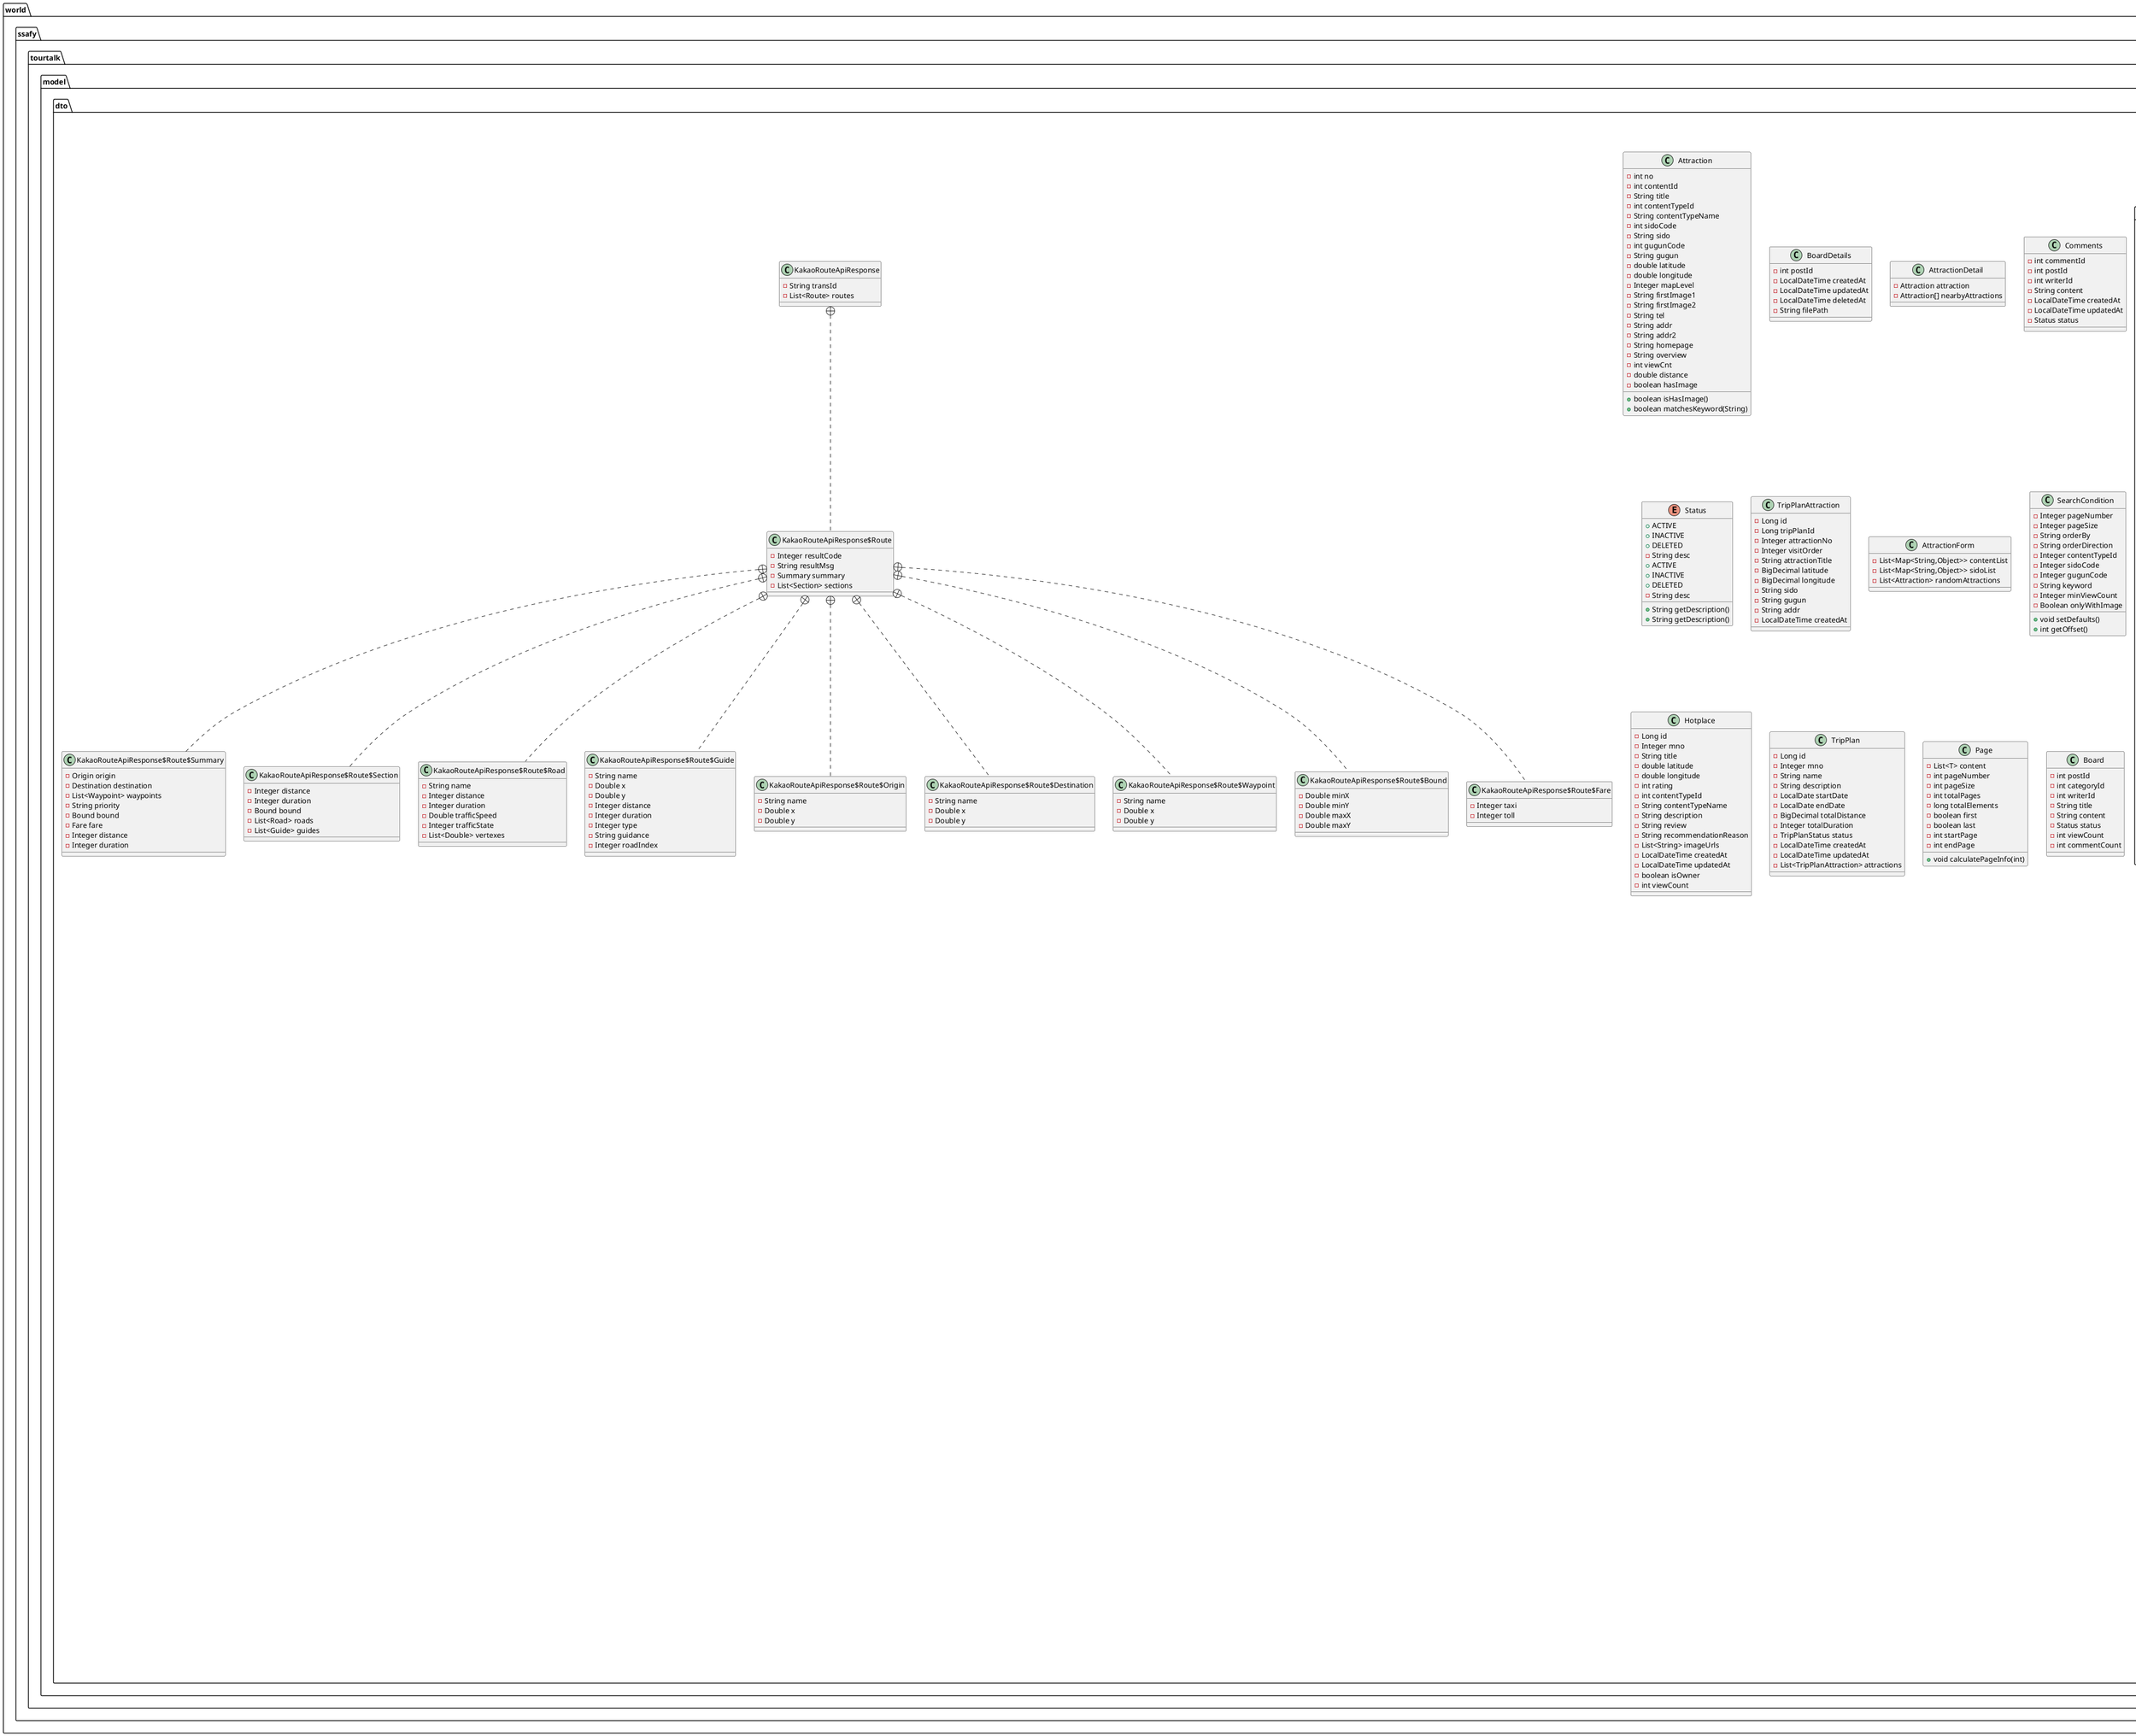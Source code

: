 @startuml
class world.ssafy.tourtalk.model.dto.response.TourBookingResponse {
- int bookingId
- int mno
- int productId
- String title
- LocalDate startDate
- String curatorNickname
- LocalTime time
- LocalDateTime reservedAt
- int participantCount
- int totalPrice
- String paymentMethod
- PaymentStatus paymentStatus
- BookingStatus status
- LocalDateTime cancelledAt
}

class world.ssafy.tourtalk.model.dto.Attraction {
- int no
- int contentId
- String title
- int contentTypeId
- String contentTypeName
- int sidoCode
- String sido
- int gugunCode
- String gugun
- double latitude
- double longitude
- Integer mapLevel
- String firstImage1
- String firstImage2
- String tel
- String addr
- String addr2
- String homepage
- String overview
- int viewCnt
- double distance
- boolean hasImage
+ boolean isHasImage()
+ boolean matchesKeyword(String)
}


class world.ssafy.tourtalk.model.dto.BoardDetails {
- int postId
- LocalDateTime createdAt
- LocalDateTime updatedAt
- LocalDateTime deletedAt
- String filePath
}

enum world.ssafy.tourtalk.model.dto.enums.Role {
+  USER
+  CURATOR
+  ADMIN
- String desc
+ String getDesc()
+ {static} Role from(String)
}


class world.ssafy.tourtalk.model.dto.request.TourBookingRequest {
- int mno
- int productId
- LocalTime time
- int participantCount
- int totalPrice
- String paymentMethod
- PaymentStatus paymentStatus
- BookingStatus status
}

class world.ssafy.tourtalk.model.dto.response.CommentResponse {
- int commentId
- int postId
- int writerId
- String content
- LocalDateTime createdAt
- LocalDateTime updatedAt
- CommentStatus status
- String writerNickname
- String postTitle
}

class world.ssafy.tourtalk.model.dto.response.route.RouteResponseDto {
- RouteInfo routeInfo
- List<RouteSection> sections
- List<Coordinate> coordinates
}

class world.ssafy.tourtalk.model.dto.response.route.RouteResponseDto$RouteInfo {
- Integer totalDistance
- Integer totalTime
- Integer tollFare
- Integer taxiFare
- Coordinate origin
- Coordinate destination
- List<Coordinate> waypoints
+ double getDistanceInKm()
+ int getTimeInMinutes()
+ String getFormattedTime()
+ String getFormattedDistance()
}


class world.ssafy.tourtalk.model.dto.response.route.RouteResponseDto$RouteSection {
- Integer distance
- Integer duration
- Integer trafficState
- List<Coordinate> roads
- String description
}

enum world.ssafy.tourtalk.model.dto.enums.PaymentStatus {
+  UNPAID
+  PAID
+  REFUNDED
- String desc
+ String getDesc()
+ {static} PaymentStatus from(String)
}


enum world.ssafy.tourtalk.model.dto.enums.BoardCategory {
+  NOTICE
+  FREE
+  QNA
+  INQUIRY
+  REVIEW
- String desc
+ String getDesc()
+ String getValue()
+ {static} BoardCategory from(String)
}


class world.ssafy.tourtalk.model.dto.response.TripPlanResponseDto {
- Long id
- String name
- String description
- LocalDate startDate
- LocalDate endDate
- BigDecimal totalDistance
- Integer totalDuration
- TripPlanStatus status
- LocalDateTime createdAt
- LocalDateTime updatedAt
- List<TripPlanAttractionResponseDto> attractions
+ {static} TripPlanResponseDto from(TripPlan)
}


class world.ssafy.tourtalk.model.dto.response.TripPlanResponseDto$TripPlanAttractionResponseDto {
- Long id
- Integer attractionId
- Integer visitOrder
- String attractionTitle
- BigDecimal latitude
- BigDecimal longitude
- String sido
- String gugun
- String addr
+ {static} TripPlanAttractionResponseDto from(TripPlanAttraction)
}


class world.ssafy.tourtalk.model.dto.request.CommentRequest {
- int commentId
- int postId
- int writerId
- String content
- LocalDateTime createdAt
- LocalDateTime updatedAt
- CommentStatus status
}

class world.ssafy.tourtalk.model.dto.request.BoardSearchRequest {
- Integer pageNumber
- Integer pageSize
- String orderBy
- String orderDirection
- String keyword
- String keywordType
- BoardCategory category
- BoardStatus status
+ void setDefaults()
+ int getOffset()
+ boolean hasSearchCondition()
}


class world.ssafy.tourtalk.model.dto.AttractionDetail {
- Attraction attraction
- Attraction[] nearbyAttractions
}

class world.ssafy.tourtalk.model.dto.request.PageRequest {
- SearchConditionRequest condition
}

class world.ssafy.tourtalk.model.dto.Comments {
- int commentId
- int postId
- int writerId
- String content
- LocalDateTime createdAt
- LocalDateTime updatedAt
- Status status
}

enum world.ssafy.tourtalk.model.dto.Status {
+  ACTIVE
+  INACTIVE
+  DELETED
- String desc
+ String getDescription()
}


class world.ssafy.tourtalk.model.dto.TripPlanAttraction {
- Long id
- Long tripPlanId
- Integer attractionNo
- Integer visitOrder
- String attractionTitle
- BigDecimal latitude
- BigDecimal longitude
- String sido
- String gugun
- String addr
- LocalDateTime createdAt
}

enum world.ssafy.tourtalk.model.dto.enums.PriceType {
+  TOTAL
+  PER_PERSON
- String desc
+ String getDesc()
+ {static} PriceType from(String)
}


class world.ssafy.tourtalk.model.dto.request.attraction.AttractionCreateUpdateRequestDto {
- String title
- Integer contentTypeId
- Integer areaCode
- Integer siGunGuCode
- Integer contentId
- Double latitude
- Double longitude
- String firstImage1
- String firstImage2
- Integer mapLevel
- String tel
- String addr1
- String addr2
- String homepage
- String overview
}

class world.ssafy.tourtalk.model.dto.request.TourProductRequest {
- int productId
- int mno
- int locationNo
- String title
- String description
- int maxParticipants
- int minParticipants
- PriceType priceType
- int price
- LocalDate startDate
- ProductStatus status
- String thumbnailImg
- String tags
- String meetingPlace
- int meetingTime
- int duration
- List<String> timeSlots
+ void setMno(int)
}


class world.ssafy.tourtalk.model.dto.AttractionForm {
- List<Map<String,Object>> contentList
- List<Map<String,Object>> sidoList
- List<Attraction> randomAttractions
}

class world.ssafy.tourtalk.model.dto.SearchCondition {
- Integer pageNumber
- Integer pageSize
- String orderBy
- String orderDirection
- Integer contentTypeId
- Integer sidoCode
- Integer gugunCode
- String keyword
- Integer minViewCount
- Boolean onlyWithImage
+ void setDefaults()
+ int getOffset()
}


class world.ssafy.tourtalk.model.dto.request.SearchConditionRequest {
- Integer pageNumber
- Integer pageSize
- String orderBy
- String orderDirection
- Integer contentTypeId
- Integer sidoCode
- Integer gugunCode
- String keyword
- String keywordType
- BoardCategory category
- Integer writerId
- BoardStatus status
- Integer minViewCount
- Boolean onlyWithImage
+ void setDefaults()
+ int getOffset()
+ SearchConditionRequest toSearchCondition()
+ {static} SearchConditionRequest from(SearchConditionRequest)
+ boolean hasSearchCondition()
}


class world.ssafy.tourtalk.model.dto.Hotplace {
- Long id
- Integer mno
- String title
- double latitude
- double longitude
- int rating
- int contentTypeId
- String contentTypeName
- String description
- String review
- String recommendationReason
- List<String> imageUrls
- LocalDateTime createdAt
- LocalDateTime updatedAt
- boolean isOwner
- int viewCount
}

class world.ssafy.tourtalk.model.dto.KakaoRouteApiResponse {
- String transId
- List<Route> routes
}

class world.ssafy.tourtalk.model.dto.KakaoRouteApiResponse$Route {
- Integer resultCode
- String resultMsg
- Summary summary
- List<Section> sections
}

class world.ssafy.tourtalk.model.dto.KakaoRouteApiResponse$Route$Summary {
- Origin origin
- Destination destination
- List<Waypoint> waypoints
- String priority
- Bound bound
- Fare fare
- Integer distance
- Integer duration
}

class world.ssafy.tourtalk.model.dto.KakaoRouteApiResponse$Route$Section {
- Integer distance
- Integer duration
- Bound bound
- List<Road> roads
- List<Guide> guides
}

class world.ssafy.tourtalk.model.dto.KakaoRouteApiResponse$Route$Road {
- String name
- Integer distance
- Integer duration
- Double trafficSpeed
- Integer trafficState
- List<Double> vertexes
}

class world.ssafy.tourtalk.model.dto.KakaoRouteApiResponse$Route$Guide {
- String name
- Double x
- Double y
- Integer distance
- Integer duration
- Integer type
- String guidance
- Integer roadIndex
}

class world.ssafy.tourtalk.model.dto.KakaoRouteApiResponse$Route$Origin {
- String name
- Double x
- Double y
}

class world.ssafy.tourtalk.model.dto.KakaoRouteApiResponse$Route$Destination {
- String name
- Double x
- Double y
}

class world.ssafy.tourtalk.model.dto.KakaoRouteApiResponse$Route$Waypoint {
- String name
- Double x
- Double y
}

class world.ssafy.tourtalk.model.dto.KakaoRouteApiResponse$Route$Bound {
- Double minX
- Double minY
- Double maxX
- Double maxY
}

class world.ssafy.tourtalk.model.dto.KakaoRouteApiResponse$Route$Fare {
- Integer taxi
- Integer toll
}

class world.ssafy.tourtalk.model.dto.response.attraction.AttractionDetailResponseDto {
- AttractionResponseDto attraction
- List<AttractionResponseDto> nearbyAttractions
+ {static} AttractionDetailResponseDto from(AttractionDetail)
}


class world.ssafy.tourtalk.model.dto.response.attraction.AttractionResponseDto {
- int no
- int contentId
- String title
- int contentTypeId
- String contentTypeName
- int sidoCode
- String sido
- int gugunCode
- String gugun
- double latitude
- double longitude
- Integer mapLevel
- String firstImage1
- String firstImage2
- String tel
- String addr
- String addr2
- String homepage
- String overview
- int viewCnt
+ {static} AttractionResponseDto from(Attraction)
}


class world.ssafy.tourtalk.model.dto.response.TourProductResponse {
- int productId
- int mno
- int locationNo
- String title
- String description
- int maxParticipants
- int minParticipants
- PriceType priceType
- int price
- LocalDate startDate
- ProductStatus status
- String thumbnailImg
- String tags
- String meetingPlace
- int meetingTime
- int duration
- LocalDateTime createdAt
- LocalDateTime updatedAt
- List<LocalTime> timeSlots
+ void setTimeSlots(List<LocalTime>)
}


class world.ssafy.tourtalk.model.dto.response.attraction.AttractionFormResponseDto {
- List<Map<String,Object>> contentList
- List<Map<String,Object>> sidoList
- List<AttractionResponseDto> randomAttractions
+ {static} AttractionFormResponseDto from(AttractionForm)
}


class world.ssafy.tourtalk.model.dto.request.hotplace.HotplaceCreateRequestDto {
- String title
- Double latitude
- Double longitude
- Integer rating
- Integer contentTypeId
- String description
- String review
- String recommendationReason
- List<MultipartFile> images
}

class world.ssafy.tourtalk.model.dto.response.ReservationResponse {
- int reservationId
- int productId
- int participantCount
- int totalPrice
- String paymentMethod
- PaymentStatus paymentStatus
- ReservationStatus reservationStatus
- LocalDateTime reservedAt
- LocalDateTime cancelledAt
}

enum world.ssafy.tourtalk.model.dto.enums.BoardStatus {
+  ACTIVE
+  INACTIVE
+  DELETED
- String desc
+ String getDesc()
+ {static} BoardStatus from(String)
}


class world.ssafy.tourtalk.model.dto.TripPlan {
- Long id
- Integer mno
- String name
- String description
- LocalDate startDate
- LocalDate endDate
- BigDecimal totalDistance
- Integer totalDuration
- TripPlanStatus status
- LocalDateTime createdAt
- LocalDateTime updatedAt
- List<TripPlanAttraction> attractions
}

class world.ssafy.tourtalk.model.dto.request.PostLikesRequest {
- int postId
- int mno
- LocalDateTime createdAt
}

class world.ssafy.tourtalk.model.dto.request.tripplan.TripPlanCreateRequestDto {
- String name
- String description
- LocalDate startDate
- LocalDate endDate
- BigDecimal totalDistance
- Integer totalDuration
- TripPlanStatus status
- List<TripPlanAttractionRequestDto> attractions
}

class world.ssafy.tourtalk.model.dto.request.tripplan.TripPlanCreateRequestDto$TripPlanAttractionRequestDto {
- Integer attractionId
- Integer visitOrder
- String attractionTitle
- BigDecimal latitude
- BigDecimal longitude
- String sido
- String gugun
- String addr
}

class world.ssafy.tourtalk.model.dto.request.BoardRequest {
- int postId
- BoardCategory category
- int writerId
- String title
- String content
- BoardStatus status
- int viewCount
- int commentCount
- LocalDateTime createdAt
- LocalDateTime updatedAt
- LocalDateTime deletedAt
- String filePath
}

class world.ssafy.tourtalk.model.dto.response.PageResponse {
- List<T> content
- int pageNumber
- int pageSize
- int totalPages
- long totalElements
- boolean first
- boolean last
- int startPage
- int endPage
+ {static} PageResponse<T> from(Page<T>)
+ {static} PageResponse<T> from(Page<S>,java.util.function.Function<S,T>)
+ void calculatePageInfo(int)
}


class world.ssafy.tourtalk.model.dto.response.common.Coordinate {
- BigDecimal longitude
- BigDecimal latitude
- String name
+ BigDecimal getX()
+ BigDecimal getY()
+ void setX(BigDecimal)
+ void setY(BigDecimal)
+ boolean isValid()
+ double distanceTo(Coordinate)
+ String toCoordinateString()
+ String toKakaoMapUrl()
+ {static} Coordinate of(double,double)
+ {static} Coordinate of(double,double,String)
+ {static} Coordinate fromString(String)
+ String toString()
}


class world.ssafy.tourtalk.model.dto.request.MemberSearchRequest {
- Integer pageNumber
- Integer pageSize
- String orderBy
- String orderDirection
- String keyword
- String keywordType
- Role role
- MemberStatus status
+ void setDefaults()
+ int getOffset()
+ boolean hasSearchCondition()
}


enum world.ssafy.tourtalk.model.dto.enums.Gender {
+  UNKNOWN
+  MAN
+  WOMAN
- String desc
+ String getDesc()
+ {static} Gender from(String)
}


class world.ssafy.tourtalk.model.dto.response.common.PageResponseDto {
- List<T> content
- int pageNumber
- int pageSize
- int totalPages
- long totalElements
- boolean first
- boolean last
- int startPage
- int endPage
+ void calculatePageInfo(int)
+ {static} PageResponseDto<T> from(world.ssafy.tourtalk.model.dto.Page<T>)
}


class world.ssafy.tourtalk.model.dto.request.attraction.AttractionSearchRequestDto {
- Integer pageNumber
- Integer pageSize
- String orderBy
- String orderDirection
- Integer contentTypeId
- Integer sidoCode
- Integer gugunCode
- String keyword
- Integer minViewCount
- Boolean onlyWithImage
+ void setDefaults()
+ int getOffset()
+ world.ssafy.tourtalk.model.dto.SearchCondition toSearchCondition()
}


enum world.ssafy.tourtalk.model.dto.enums.ReservationStatus {
+  WAITING_FOR_PAYMENT
+  RESERVED
+  CANCELLED
+  COMPLETED
- String desc
+ String getDesc()
+ {static} ReservationStatus from(String)
}


class world.ssafy.tourtalk.model.dto.request.route.RouteRequestDto {
- Coordinate origin
- Coordinate destination
- List<Coordinate> waypoints
- String priority
- String carFuel
- Boolean carHipass
- Boolean alternatives
- Boolean roadDetails
}

class world.ssafy.tourtalk.model.dto.request.ProductSearchRequest {
- Integer pageNumber
- Integer pageSize
- String orderBy
- String orderDirection
- String keyword
- String date
- Integer participantCount
- ProductStatus status
+ void setDefaults()
+ int getOffset()
}


class world.ssafy.tourtalk.model.dto.response.MemberResponse {
- int mno
- String id
- String password
- String nickname
- Role role
- MemberStatus status
- int points
- String email
- String phone
- Gender gender
- String address
- String postalCode
- LocalDate birthDate
- String profileImgPath
- LocalDateTime createdAt
- LocalDateTime updatedAt
- LocalDateTime lastLogin
- String curatorNo
- String curatorImg
- int adGrade
- LocalDateTime approvedAt
}

enum world.ssafy.tourtalk.model.dto.enums.MemberStatus {
+  ACTIVE
+  SUSPENDED
+  PENDING
+  DELETED
- String desc
+ String getDesc()
+ {static} MemberStatus from(String)
}


enum world.ssafy.tourtalk.model.dto.enums.BookingStatus {
+  PENDING_PAYMENT
+  RESERVED
+  CANCELLED
+  COMPLETED
- String desc
+ String getDesc()
+ {static} BookingStatus from(String)
}


class world.ssafy.tourtalk.model.dto.request.MemberRequest {
- int mno
- String id
- String password
- String nickname
- Role role
- MemberStatus status
- int points
- String email
- String phone
- Gender gender
- String address
- String postalCode
- LocalDate birthDate
- String profileImgPath
- LocalDateTime createdAt
- LocalDateTime updatedAt
- LocalDateTime lastLogin
- String curatorNo
- String curatorImg
- int adGrade
- LocalDateTime approvedAt
+ void setMno(int)
+ void setPassword(String)
+ void setPhone(String)
}


enum world.ssafy.tourtalk.model.dto.enums.TripPlanStatus {
+  DRAFT
+  COMPLETED
+  DELETED
- String desc
+ String getDesc()
+ {static} TripPlanStatus from(String)
}


class world.ssafy.tourtalk.model.dto.response.hotplace.HotplaceResponseDto {
- Long id
- Integer mno
- String title
- double latitude
- double longitude
- int rating
- int contentTypeId
- String contentTypeName
- String description
- String review
- String recommendationReason
- List<String> imageUrls
- LocalDateTime createdAt
- LocalDateTime updatedAt
- boolean isOwner
- int viewCount
+ {static} HotplaceResponseDto from(Hotplace)
}


class world.ssafy.tourtalk.model.dto.Page {
- List<T> content
- int pageNumber
- int pageSize
- int totalPages
- long totalElements
- boolean first
- boolean last
- int startPage
- int endPage
+ void calculatePageInfo(int)
}


class world.ssafy.tourtalk.model.dto.response.BoardResponse {
- int postId
- BoardCategory category
- int writerId
- String title
- String content
- BoardStatus status
- int viewCount
- int commentCount
- LocalDateTime createdAt
- LocalDateTime updatedAt
- LocalDateTime deletedAt
- String filePath
- String writerNickname
}

class world.ssafy.tourtalk.model.dto.request.route.RouteValidationDto {
- boolean valid
- List<String> errors
+ {static} RouteValidationDto validate(RouteRequestDto)
}


class world.ssafy.tourtalk.model.dto.request.ReservationRequest {
- int productId
- int participantCount
- int totalPrice
- String paymentMethod
}

enum world.ssafy.tourtalk.model.dto.enums.ProductStatus {
+  DRAFT
+  OPEN
+  CLOSED
+  CANCELLED
+  DELETED
- String desc
+ String getDesc()
+ {static} ProductStatus from(String)
}


enum world.ssafy.tourtalk.model.dto.enums.CommentStatus {
+  ACTIVE
+  INACTIVE
+  DELETED
- String desc
+ String getDescription()
+ {static} CommentStatus from(String)
}


class world.ssafy.tourtalk.model.dto.Board {
- int postId
- int categoryId
- int writerId
- String title
- String content
- Status status
- int viewCount
- int commentCount
}

enum world.ssafy.tourtalk.model.dto.Status {
+  ACTIVE
+  INACTIVE
+  DELETED
- String desc
+ String getDescription()
}




world.ssafy.tourtalk.model.dto.response.route.RouteResponseDto +.. world.ssafy.tourtalk.model.dto.response.route.RouteResponseDto$RouteInfo
world.ssafy.tourtalk.model.dto.response.route.RouteResponseDto +.. world.ssafy.tourtalk.model.dto.response.route.RouteResponseDto$RouteSection
world.ssafy.tourtalk.model.dto.response.TripPlanResponseDto +.. world.ssafy.tourtalk.model.dto.response.TripPlanResponseDto$TripPlanAttractionResponseDto
world.ssafy.tourtalk.model.dto.KakaoRouteApiResponse +.. world.ssafy.tourtalk.model.dto.KakaoRouteApiResponse$Route
world.ssafy.tourtalk.model.dto.KakaoRouteApiResponse$Route +.. world.ssafy.tourtalk.model.dto.KakaoRouteApiResponse$Route$Summary
world.ssafy.tourtalk.model.dto.KakaoRouteApiResponse$Route +.. world.ssafy.tourtalk.model.dto.KakaoRouteApiResponse$Route$Section
world.ssafy.tourtalk.model.dto.KakaoRouteApiResponse$Route +.. world.ssafy.tourtalk.model.dto.KakaoRouteApiResponse$Route$Road
world.ssafy.tourtalk.model.dto.KakaoRouteApiResponse$Route +.. world.ssafy.tourtalk.model.dto.KakaoRouteApiResponse$Route$Guide
world.ssafy.tourtalk.model.dto.KakaoRouteApiResponse$Route +.. world.ssafy.tourtalk.model.dto.KakaoRouteApiResponse$Route$Origin
world.ssafy.tourtalk.model.dto.KakaoRouteApiResponse$Route +.. world.ssafy.tourtalk.model.dto.KakaoRouteApiResponse$Route$Destination
world.ssafy.tourtalk.model.dto.KakaoRouteApiResponse$Route +.. world.ssafy.tourtalk.model.dto.KakaoRouteApiResponse$Route$Waypoint
world.ssafy.tourtalk.model.dto.KakaoRouteApiResponse$Route +.. world.ssafy.tourtalk.model.dto.KakaoRouteApiResponse$Route$Bound
world.ssafy.tourtalk.model.dto.KakaoRouteApiResponse$Route +.. world.ssafy.tourtalk.model.dto.KakaoRouteApiResponse$Route$Fare
world.ssafy.tourtalk.model.dto.request.tripplan.TripPlanCreateRequestDto +.. world.ssafy.tourtalk.model.dto.request.tripplan.TripPlanCreateRequestDto$TripPlanAttractionRequestDto
@enduml